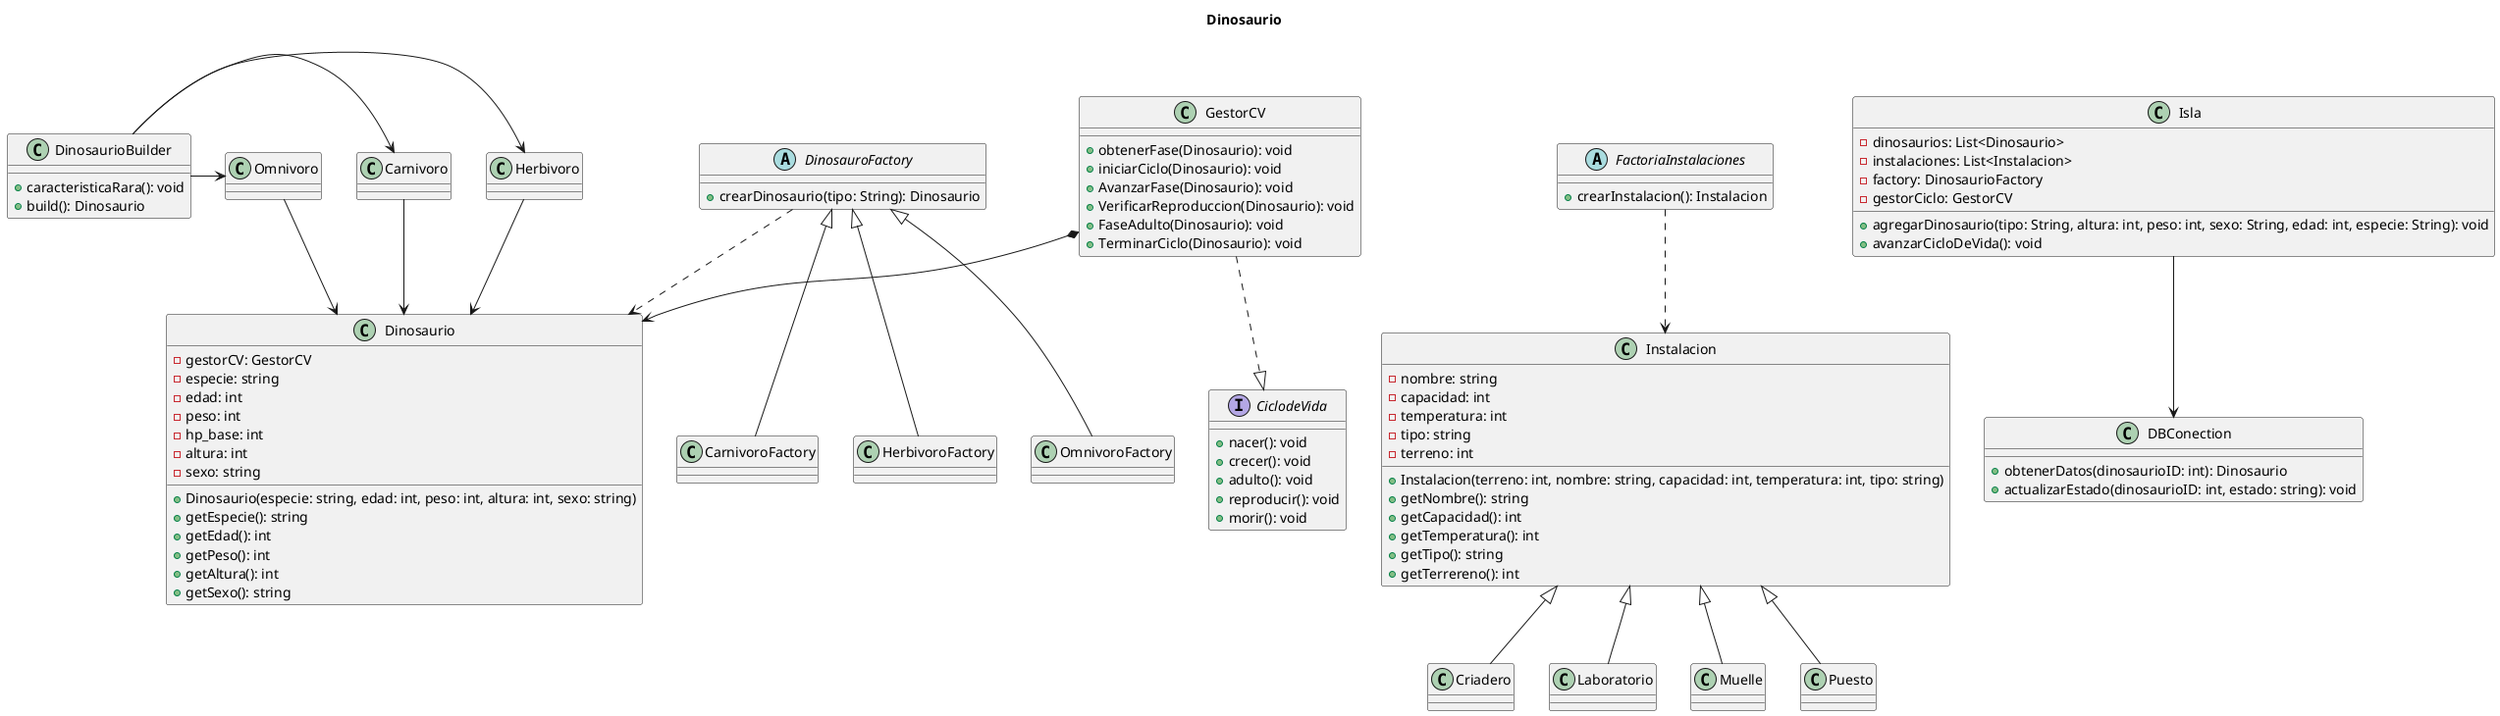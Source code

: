 @startuml
'https://plantuml.com/class-diagram
title Dinosaurio

class Dinosaurio{
    -gestorCV: GestorCV
    -especie: string
    -edad: int
    -peso: int
    -hp_base: int
    -altura: int
    -sexo: string
    +Dinosaurio(especie: string, edad: int, peso: int, altura: int, sexo: string)
    +getEspecie(): string
    +getEdad(): int
    +getPeso(): int
    +getAltura(): int
    +getSexo(): string
}


class DinosaurioBuilder{
    +caracteristicaRara(): void
    +build(): Dinosaurio
}

abstract class DinosauroFactory{
    +crearDinosaurio(tipo: String): Dinosaurio
}

class CarnivoroFactory extends DinosauroFactory{}
class HerbivoroFactory extends DinosauroFactory{}
class OmnivoroFactory extends DinosauroFactory{}

abstract class FactoriaInstalaciones{
    +crearInstalacion(): Instalacion
}

class Instalacion{
    -nombre: string
    -capacidad: int
    -temperatura: int
    -tipo: string
    -terreno: int
    +Instalacion(terreno: int, nombre: string, capacidad: int, temperatura: int, tipo: string)
    +getNombre(): string
    +getCapacidad(): int
    +getTemperatura(): int
    +getTipo(): string
    +getTerrereno(): int
}

class Criadero extends Instalacion{}
class Laboratorio extends Instalacion{}
class Muelle extends Instalacion{}
class Puesto extends Instalacion{}

interface CiclodeVida{
    +nacer(): void
    +crecer(): void
    +adulto(): void
    +reproducir(): void
    +morir(): void
}

class GestorCV{
    +obtenerFase(Dinosaurio): void
    +iniciarCiclo(Dinosaurio): void
    +AvanzarFase(Dinosaurio): void
    +VerificarReproduccion(Dinosaurio): void
    +FaseAdulto(Dinosaurio): void
    +TerminarCiclo(Dinosaurio): void
}

class DBConection{
    +obtenerDatos(dinosaurioID: int): Dinosaurio
    +actualizarEstado(dinosaurioID: int, estado: string): void
}

class Isla{
    -dinosaurios: List<Dinosaurio>
    -instalaciones: List<Instalacion>
    -factory: DinosaurioFactory
    -gestorCiclo: GestorCV
    +agregarDinosaurio(tipo: String, altura: int, peso: int, sexo: String, edad: int, especie: String): void
    +avanzarCicloDeVida(): void
}

GestorCV *--> Dinosaurio
Herbivoro --> Dinosaurio
Carnivoro --> Dinosaurio
Omnivoro --> Dinosaurio
GestorCV ..|> CiclodeVida
DinosauroFactory ..> Dinosaurio
DinosaurioBuilder -> Herbivoro
DinosaurioBuilder -> Carnivoro
DinosaurioBuilder -> Omnivoro
FactoriaInstalaciones ..> Instalacion
Isla --> DBConection


@enduml